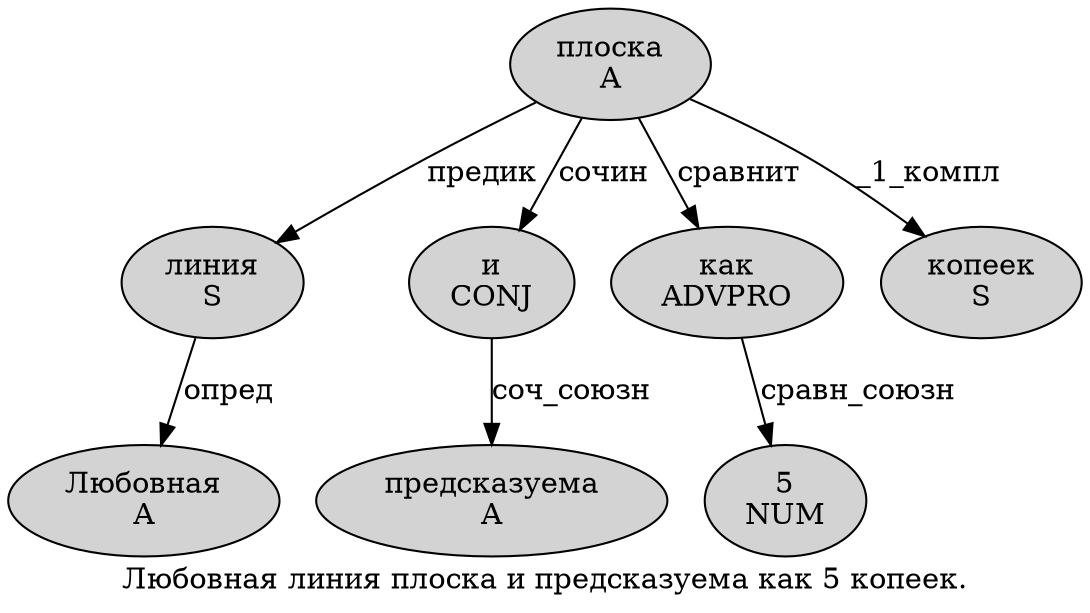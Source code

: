 digraph SENTENCE_3511 {
	graph [label="Любовная линия плоска и предсказуема как 5 копеек."]
	node [style=filled]
		0 [label="Любовная
A" color="" fillcolor=lightgray penwidth=1 shape=ellipse]
		1 [label="линия
S" color="" fillcolor=lightgray penwidth=1 shape=ellipse]
		2 [label="плоска
A" color="" fillcolor=lightgray penwidth=1 shape=ellipse]
		3 [label="и
CONJ" color="" fillcolor=lightgray penwidth=1 shape=ellipse]
		4 [label="предсказуема
A" color="" fillcolor=lightgray penwidth=1 shape=ellipse]
		5 [label="как
ADVPRO" color="" fillcolor=lightgray penwidth=1 shape=ellipse]
		6 [label="5
NUM" color="" fillcolor=lightgray penwidth=1 shape=ellipse]
		7 [label="копеек
S" color="" fillcolor=lightgray penwidth=1 shape=ellipse]
			5 -> 6 [label="сравн_союзн"]
			3 -> 4 [label="соч_союзн"]
			2 -> 1 [label="предик"]
			2 -> 3 [label="сочин"]
			2 -> 5 [label="сравнит"]
			2 -> 7 [label="_1_компл"]
			1 -> 0 [label="опред"]
}